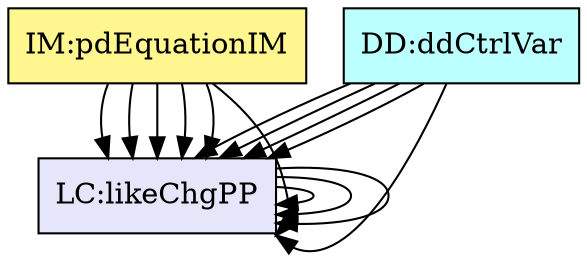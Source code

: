 digraph avsall {
	dataDefn:dqdProcessErrorFD -> instance:setPointConstant;
	dataDefn:dqdProcessErrorFD -> instance:initialValue;
	dataDefn:dqdDerivativeControlFD -> instance:unfilteredDerivative;
	dataDefn:dqdCtrlVarFD -> instance:decoupled;
	dataDefn:dqdCtrlVarFD -> instance:parallelEq;
	theory:tmSOSystemRC -> instance:pwrPlantTxFnx;
	theory:gdPowerPlantRC -> instance:externalDisturb;
	theory:gdPowerPlantRC -> instance:massSpring;
	theory:gdPowerPlantRC -> instance:dampingCoeffSpring;
	theory:gdPowerPlantRC -> instance:stiffnessCoeffSpring;
	theory:imPDRC -> instance:setPointConstant;
	instance:likeChgPP -> instance:massSpring;
	instance:likeChgPP -> instance:dampingCoeffSpring;
	instance:likeChgPP -> instance:stiffnessCoeffSpring;


	instance:pwrPlant	[shape=box, color=black, style=filled, fillcolor=mistyrose, label="A:pwrPlant"];
	instance:decoupled	[shape=box, color=black, style=filled, fillcolor=mistyrose, label="A:decoupled"];
	instance:setPointConstant	[shape=box, color=black, style=filled, fillcolor=mistyrose, label="A:setPointConstant"];
	instance:externalDisturb	[shape=box, color=black, style=filled, fillcolor=mistyrose, label="A:externalDisturb"];
	instance:initialValue	[shape=box, color=black, style=filled, fillcolor=mistyrose, label="A:initialValue"];
	instance:parallelEq	[shape=box, color=black, style=filled, fillcolor=mistyrose, label="A:parallelEq"];
	instance:unfilteredDerivative	[shape=box, color=black, style=filled, fillcolor=mistyrose, label="A:unfilteredDerivative"];
	instance:pwrPlantTxFnx	[shape=box, color=black, style=filled, fillcolor=mistyrose, label="A:pwrPlantTxFnx"];
	instance:massSpring	[shape=box, color=black, style=filled, fillcolor=mistyrose, label="A:massSpring"];
	instance:dampingCoeffSpring	[shape=box, color=black, style=filled, fillcolor=mistyrose, label="A:dampingCoeffSpring"];
	instance:stiffnessCoeffSpring	[shape=box, color=black, style=filled, fillcolor=mistyrose, label="A:stiffnessCoeffSpring"];

	subgraph A {
	rank="same"
	{instance:pwrPlant, instance:decoupled, instance:setPointConstant, instance:externalDisturb, instance:initialValue, instance:parallelEq, instance:unfilteredDerivative, instance:pwrPlantTxFnx, instance:massSpring, instance:dampingCoeffSpring, instance:stiffnessCoeffSpring}
	}

	dataDefn:dqdProcessErrorFD	[shape=box, color=black, style=filled, fillcolor=paleturquoise1, label="DD:ddProcessError"];
	dataDefn:dqdPropControlFD	[shape=box, color=black, style=filled, fillcolor=paleturquoise1, label="DD:ddPropCtrl"];
	dataDefn:dqdDerivativeControlFD	[shape=box, color=black, style=filled, fillcolor=paleturquoise1, label="DD:ddDerivCtrl"];
	dataDefn:dqdCtrlVarFD	[shape=box, color=black, style=filled, fillcolor=paleturquoise1, label="DD:ddCtrlVar"];

	subgraph DD {
	rank="same"
	{dataDefn:dqdProcessErrorFD, dataDefn:dqdPropControlFD, dataDefn:dqdDerivativeControlFD, dataDefn:dqdCtrlVarFD}
	}

	theory:laplaceRC	[shape=box, color=black, style=filled, fillcolor=pink, label="TM:laplaceTransform"];
	theory:invLaplaceRC	[shape=box, color=black, style=filled, fillcolor=pink, label="TM:invLaplaceTransform"];
	theory:tmSOSystemRC	[shape=box, color=black, style=filled, fillcolor=pink, label="TM:tmSOSystem"];

	subgraph TM {
	rank="same"
	{theory:laplaceRC, theory:invLaplaceRC, theory:tmSOSystemRC}
	}

	theory:gdPowerPlantRC	[shape=box, color=black, style=filled, fillcolor=palegreen, label="GD:gdPowerPlant"];

	subgraph GD {
	rank="same"
	{theory:gdPowerPlantRC}
	}

	theory:imPDRC	[shape=box, color=black, style=filled, fillcolor=khaki1, label="IM:pdEquationIM"];

	subgraph IM {
	rank="same"
	{theory:imPDRC}
	}

	instance:portable	[shape=box, color=black, style=filled, fillcolor=ivory, label="NFR:portable"];
	instance:security	[shape=box, color=black, style=filled, fillcolor=ivory, label="NFR:security"];
	instance:maintainability	[shape=box, color=black, style=filled, fillcolor=ivory, label="NFR:maintainability"];
	instance:verifiability	[shape=box, color=black, style=filled, fillcolor=ivory, label="NFR:verifiability"];
	instance:inputValues	[shape=box, color=black, style=filled, fillcolor=ivory, label="FR:inputValues"];
	instance:verifyInputs	[shape=box, color=black, style=filled, fillcolor=ivory, label="FR:verifyInputs"];
	instance:calculateValues	[shape=box, color=black, style=filled, fillcolor=ivory, label="FR:calculateValues"];
	instance:outputValues	[shape=box, color=black, style=filled, fillcolor=ivory, label="FR:outputValues"];

	subgraph NFR {
	rank="same"
	{instance:portable, instance:security, instance:maintainability, instance:verifiability, instance:inputValues, instance:verifyInputs, instance:calculateValues, instance:outputValues}
	}

	instance:likeChgPP	[shape=box, color=black, style=filled, fillcolor=lavender, label="LC:likeChgPP"];

	subgraph LC {
	rank="same"
	{instance:likeChgPP}
	}

}
